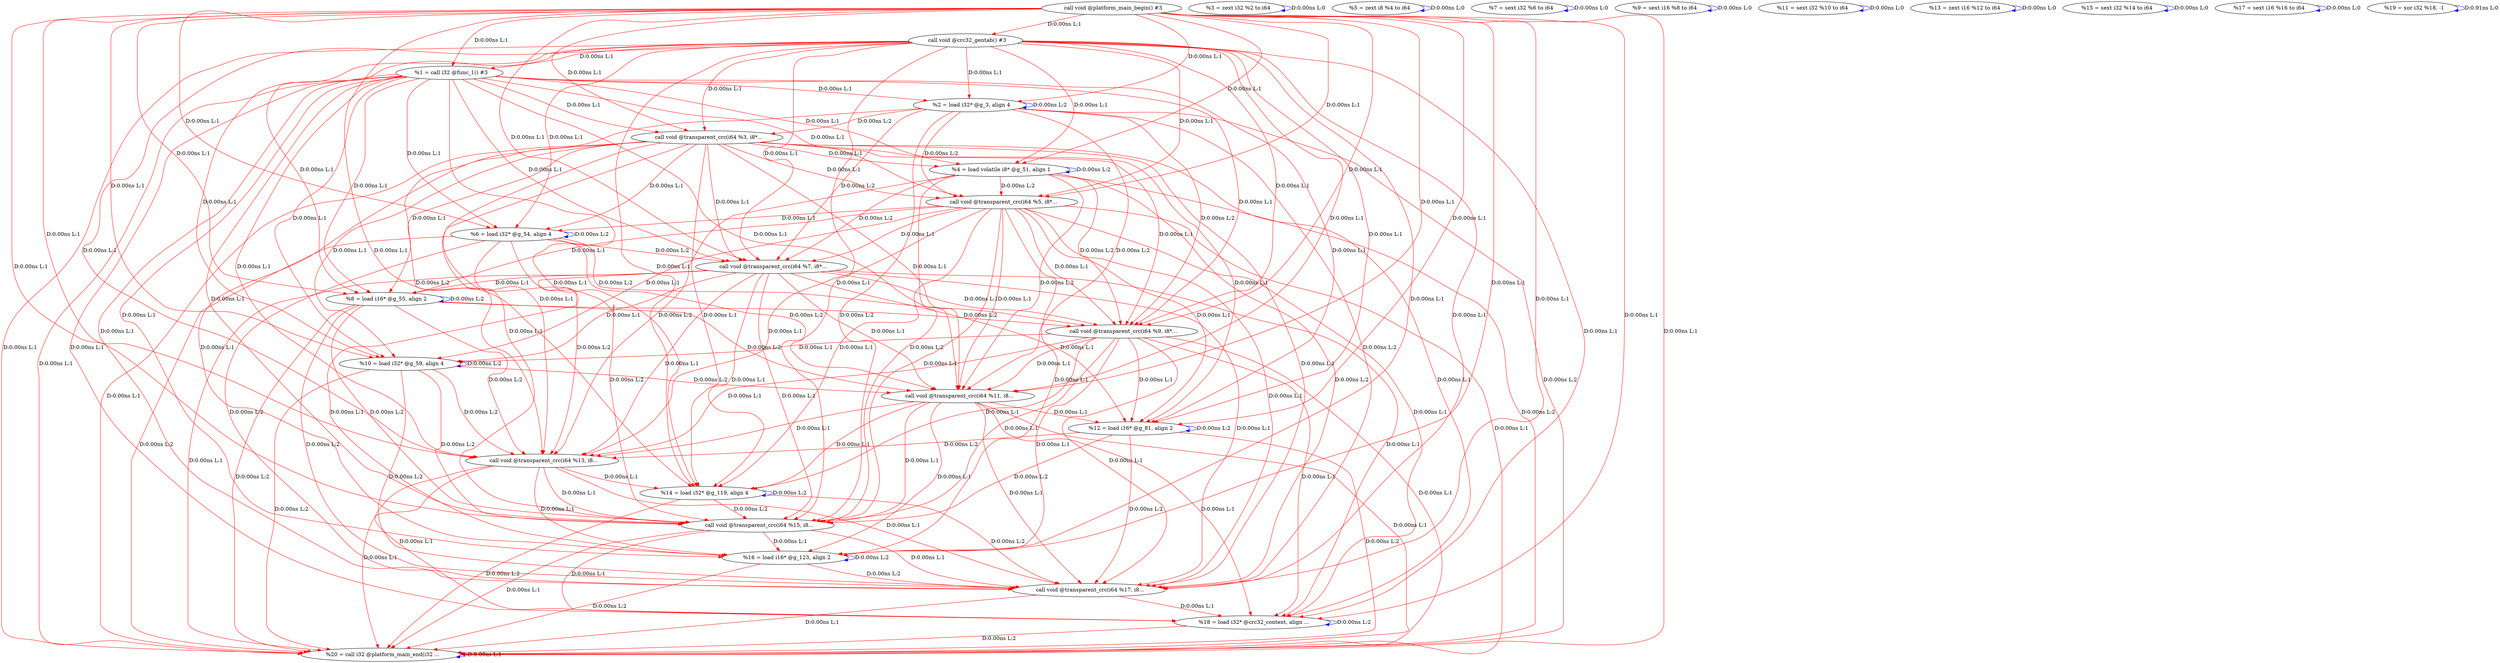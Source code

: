 digraph {
Node0x34664d0[label="  call void @crc32_gentab() #3"];
Node0x3421110[label="  call void @platform_main_begin() #3"];
Node0x3421110 -> Node0x34664d0[label="D:0.00ns L:1",color=red];
Node0x34665b0[label="  %1 = call i32 @func_1() #3"];
Node0x3421110 -> Node0x34665b0[label="D:0.00ns L:1",color=red];
Node0x3466690[label="  %2 = load i32* @g_3, align 4"];
Node0x3421110 -> Node0x3466690[label="D:0.00ns L:1",color=red];
Node0x3466850[label="  call void @transparent_crc(i64 %3, i8*..."];
Node0x3421110 -> Node0x3466850[label="D:0.00ns L:1",color=red];
Node0x3466930[label="  %4 = load volatile i8* @g_51, align 1"];
Node0x3421110 -> Node0x3466930[label="D:0.00ns L:1",color=red];
Node0x3466af0[label="  call void @transparent_crc(i64 %5, i8*..."];
Node0x3421110 -> Node0x3466af0[label="D:0.00ns L:1",color=red];
Node0x3466bd0[label="  %6 = load i32* @g_54, align 4"];
Node0x3421110 -> Node0x3466bd0[label="D:0.00ns L:1",color=red];
Node0x3466d90[label="  call void @transparent_crc(i64 %7, i8*..."];
Node0x3421110 -> Node0x3466d90[label="D:0.00ns L:1",color=red];
Node0x341ed40[label="  %8 = load i16* @g_55, align 2"];
Node0x3421110 -> Node0x341ed40[label="D:0.00ns L:1",color=red];
Node0x341ef00[label="  call void @transparent_crc(i64 %9, i8*..."];
Node0x3421110 -> Node0x341ef00[label="D:0.00ns L:1",color=red];
Node0x341efe0[label="  %10 = load i32* @g_59, align 4"];
Node0x3421110 -> Node0x341efe0[label="D:0.00ns L:1",color=red];
Node0x341f1a0[label="  call void @transparent_crc(i64 %11, i8..."];
Node0x3421110 -> Node0x341f1a0[label="D:0.00ns L:1",color=red];
Node0x341f280[label="  %12 = load i16* @g_81, align 2"];
Node0x3421110 -> Node0x341f280[label="D:0.00ns L:1",color=red];
Node0x341f440[label="  call void @transparent_crc(i64 %13, i8..."];
Node0x3421110 -> Node0x341f440[label="D:0.00ns L:1",color=red];
Node0x341f520[label="  %14 = load i32* @g_119, align 4"];
Node0x3421110 -> Node0x341f520[label="D:0.00ns L:1",color=red];
Node0x341f6e0[label="  call void @transparent_crc(i64 %15, i8..."];
Node0x3421110 -> Node0x341f6e0[label="D:0.00ns L:1",color=red];
Node0x341f7c0[label="  %16 = load i16* @g_123, align 2"];
Node0x3421110 -> Node0x341f7c0[label="D:0.00ns L:1",color=red];
Node0x341f980[label="  call void @transparent_crc(i64 %17, i8..."];
Node0x3421110 -> Node0x341f980[label="D:0.00ns L:1",color=red];
Node0x341fa60[label="  %18 = load i32* @crc32_context, align ..."];
Node0x3421110 -> Node0x341fa60[label="D:0.00ns L:1",color=red];
Node0x34223f0[label="  %20 = call i32 @platform_main_end(i32 ..."];
Node0x3421110 -> Node0x34223f0[label="D:0.00ns L:1",color=red];
Node0x34664d0 -> Node0x34665b0[label="D:0.00ns L:1",color=red];
Node0x34664d0 -> Node0x3466690[label="D:0.00ns L:1",color=red];
Node0x34664d0 -> Node0x3466850[label="D:0.00ns L:1",color=red];
Node0x34664d0 -> Node0x3466930[label="D:0.00ns L:1",color=red];
Node0x34664d0 -> Node0x3466af0[label="D:0.00ns L:1",color=red];
Node0x34664d0 -> Node0x3466bd0[label="D:0.00ns L:1",color=red];
Node0x34664d0 -> Node0x3466d90[label="D:0.00ns L:1",color=red];
Node0x34664d0 -> Node0x341ed40[label="D:0.00ns L:1",color=red];
Node0x34664d0 -> Node0x341ef00[label="D:0.00ns L:1",color=red];
Node0x34664d0 -> Node0x341efe0[label="D:0.00ns L:1",color=red];
Node0x34664d0 -> Node0x341f1a0[label="D:0.00ns L:1",color=red];
Node0x34664d0 -> Node0x341f280[label="D:0.00ns L:1",color=red];
Node0x34664d0 -> Node0x341f440[label="D:0.00ns L:1",color=red];
Node0x34664d0 -> Node0x341f520[label="D:0.00ns L:1",color=red];
Node0x34664d0 -> Node0x341f6e0[label="D:0.00ns L:1",color=red];
Node0x34664d0 -> Node0x341f7c0[label="D:0.00ns L:1",color=red];
Node0x34664d0 -> Node0x341f980[label="D:0.00ns L:1",color=red];
Node0x34664d0 -> Node0x341fa60[label="D:0.00ns L:1",color=red];
Node0x34664d0 -> Node0x34223f0[label="D:0.00ns L:1",color=red];
Node0x34665b0 -> Node0x3466690[label="D:0.00ns L:1",color=red];
Node0x34665b0 -> Node0x3466850[label="D:0.00ns L:1",color=red];
Node0x34665b0 -> Node0x3466930[label="D:0.00ns L:1",color=red];
Node0x34665b0 -> Node0x3466af0[label="D:0.00ns L:1",color=red];
Node0x34665b0 -> Node0x3466bd0[label="D:0.00ns L:1",color=red];
Node0x34665b0 -> Node0x3466d90[label="D:0.00ns L:1",color=red];
Node0x34665b0 -> Node0x341ed40[label="D:0.00ns L:1",color=red];
Node0x34665b0 -> Node0x341ef00[label="D:0.00ns L:1",color=red];
Node0x34665b0 -> Node0x341efe0[label="D:0.00ns L:1",color=red];
Node0x34665b0 -> Node0x341f1a0[label="D:0.00ns L:1",color=red];
Node0x34665b0 -> Node0x341f280[label="D:0.00ns L:1",color=red];
Node0x34665b0 -> Node0x341f440[label="D:0.00ns L:1",color=red];
Node0x34665b0 -> Node0x341f520[label="D:0.00ns L:1",color=red];
Node0x34665b0 -> Node0x341f6e0[label="D:0.00ns L:1",color=red];
Node0x34665b0 -> Node0x341f7c0[label="D:0.00ns L:1",color=red];
Node0x34665b0 -> Node0x341f980[label="D:0.00ns L:1",color=red];
Node0x34665b0 -> Node0x341fa60[label="D:0.00ns L:1",color=red];
Node0x34665b0 -> Node0x34223f0[label="D:0.00ns L:1",color=red];
Node0x3466690 -> Node0x3466690[label="D:0.00ns L:2",color=blue];
Node0x3466690 -> Node0x3466850[label="D:0.00ns L:2",color=red];
Node0x3466690 -> Node0x3466af0[label="D:0.00ns L:2",color=red];
Node0x3466690 -> Node0x3466d90[label="D:0.00ns L:2",color=red];
Node0x3466690 -> Node0x341ef00[label="D:0.00ns L:2",color=red];
Node0x3466690 -> Node0x341f1a0[label="D:0.00ns L:2",color=red];
Node0x3466690 -> Node0x341f440[label="D:0.00ns L:2",color=red];
Node0x3466690 -> Node0x341f6e0[label="D:0.00ns L:2",color=red];
Node0x3466690 -> Node0x341f980[label="D:0.00ns L:2",color=red];
Node0x3466690 -> Node0x34223f0[label="D:0.00ns L:2",color=red];
Node0x3466770[label="  %3 = zext i32 %2 to i64"];
Node0x3466770 -> Node0x3466770[label="D:0.00ns L:0",color=blue];
Node0x3466850 -> Node0x3466930[label="D:0.00ns L:1",color=red];
Node0x3466850 -> Node0x3466af0[label="D:0.00ns L:1",color=red];
Node0x3466850 -> Node0x3466bd0[label="D:0.00ns L:1",color=red];
Node0x3466850 -> Node0x3466d90[label="D:0.00ns L:1",color=red];
Node0x3466850 -> Node0x341ed40[label="D:0.00ns L:1",color=red];
Node0x3466850 -> Node0x341ef00[label="D:0.00ns L:1",color=red];
Node0x3466850 -> Node0x341efe0[label="D:0.00ns L:1",color=red];
Node0x3466850 -> Node0x341f1a0[label="D:0.00ns L:1",color=red];
Node0x3466850 -> Node0x341f280[label="D:0.00ns L:1",color=red];
Node0x3466850 -> Node0x341f440[label="D:0.00ns L:1",color=red];
Node0x3466850 -> Node0x341f520[label="D:0.00ns L:1",color=red];
Node0x3466850 -> Node0x341f6e0[label="D:0.00ns L:1",color=red];
Node0x3466850 -> Node0x341f7c0[label="D:0.00ns L:1",color=red];
Node0x3466850 -> Node0x341f980[label="D:0.00ns L:1",color=red];
Node0x3466850 -> Node0x341fa60[label="D:0.00ns L:1",color=red];
Node0x3466850 -> Node0x34223f0[label="D:0.00ns L:1",color=red];
Node0x3466930 -> Node0x3466930[label="D:0.00ns L:2",color=blue];
Node0x3466930 -> Node0x3466af0[label="D:0.00ns L:2",color=red];
Node0x3466930 -> Node0x3466d90[label="D:0.00ns L:2",color=red];
Node0x3466930 -> Node0x341ef00[label="D:0.00ns L:2",color=red];
Node0x3466930 -> Node0x341f1a0[label="D:0.00ns L:2",color=red];
Node0x3466930 -> Node0x341f440[label="D:0.00ns L:2",color=red];
Node0x3466930 -> Node0x341f6e0[label="D:0.00ns L:2",color=red];
Node0x3466930 -> Node0x341f980[label="D:0.00ns L:2",color=red];
Node0x3466930 -> Node0x34223f0[label="D:0.00ns L:2",color=red];
Node0x3466a10[label="  %5 = zext i8 %4 to i64"];
Node0x3466a10 -> Node0x3466a10[label="D:0.00ns L:0",color=blue];
Node0x3466af0 -> Node0x3466bd0[label="D:0.00ns L:1",color=red];
Node0x3466af0 -> Node0x3466d90[label="D:0.00ns L:1",color=red];
Node0x3466af0 -> Node0x341ed40[label="D:0.00ns L:1",color=red];
Node0x3466af0 -> Node0x341ef00[label="D:0.00ns L:1",color=red];
Node0x3466af0 -> Node0x341efe0[label="D:0.00ns L:1",color=red];
Node0x3466af0 -> Node0x341f1a0[label="D:0.00ns L:1",color=red];
Node0x3466af0 -> Node0x341f280[label="D:0.00ns L:1",color=red];
Node0x3466af0 -> Node0x341f440[label="D:0.00ns L:1",color=red];
Node0x3466af0 -> Node0x341f520[label="D:0.00ns L:1",color=red];
Node0x3466af0 -> Node0x341f6e0[label="D:0.00ns L:1",color=red];
Node0x3466af0 -> Node0x341f7c0[label="D:0.00ns L:1",color=red];
Node0x3466af0 -> Node0x341f980[label="D:0.00ns L:1",color=red];
Node0x3466af0 -> Node0x341fa60[label="D:0.00ns L:1",color=red];
Node0x3466af0 -> Node0x34223f0[label="D:0.00ns L:1",color=red];
Node0x3466bd0 -> Node0x3466bd0[label="D:0.00ns L:2",color=blue];
Node0x3466bd0 -> Node0x3466d90[label="D:0.00ns L:2",color=red];
Node0x3466bd0 -> Node0x341ef00[label="D:0.00ns L:2",color=red];
Node0x3466bd0 -> Node0x341f1a0[label="D:0.00ns L:2",color=red];
Node0x3466bd0 -> Node0x341f440[label="D:0.00ns L:2",color=red];
Node0x3466bd0 -> Node0x341f6e0[label="D:0.00ns L:2",color=red];
Node0x3466bd0 -> Node0x341f980[label="D:0.00ns L:2",color=red];
Node0x3466bd0 -> Node0x34223f0[label="D:0.00ns L:2",color=red];
Node0x3466cb0[label="  %7 = sext i32 %6 to i64"];
Node0x3466cb0 -> Node0x3466cb0[label="D:0.00ns L:0",color=blue];
Node0x3466d90 -> Node0x341ed40[label="D:0.00ns L:1",color=red];
Node0x3466d90 -> Node0x341ef00[label="D:0.00ns L:1",color=red];
Node0x3466d90 -> Node0x341efe0[label="D:0.00ns L:1",color=red];
Node0x3466d90 -> Node0x341f1a0[label="D:0.00ns L:1",color=red];
Node0x3466d90 -> Node0x341f280[label="D:0.00ns L:1",color=red];
Node0x3466d90 -> Node0x341f440[label="D:0.00ns L:1",color=red];
Node0x3466d90 -> Node0x341f520[label="D:0.00ns L:1",color=red];
Node0x3466d90 -> Node0x341f6e0[label="D:0.00ns L:1",color=red];
Node0x3466d90 -> Node0x341f7c0[label="D:0.00ns L:1",color=red];
Node0x3466d90 -> Node0x341f980[label="D:0.00ns L:1",color=red];
Node0x3466d90 -> Node0x341fa60[label="D:0.00ns L:1",color=red];
Node0x3466d90 -> Node0x34223f0[label="D:0.00ns L:1",color=red];
Node0x341ed40 -> Node0x341ed40[label="D:0.00ns L:2",color=blue];
Node0x341ed40 -> Node0x341ef00[label="D:0.00ns L:2",color=red];
Node0x341ed40 -> Node0x341f1a0[label="D:0.00ns L:2",color=red];
Node0x341ed40 -> Node0x341f440[label="D:0.00ns L:2",color=red];
Node0x341ed40 -> Node0x341f6e0[label="D:0.00ns L:2",color=red];
Node0x341ed40 -> Node0x341f980[label="D:0.00ns L:2",color=red];
Node0x341ed40 -> Node0x34223f0[label="D:0.00ns L:2",color=red];
Node0x341ee20[label="  %9 = sext i16 %8 to i64"];
Node0x341ee20 -> Node0x341ee20[label="D:0.00ns L:0",color=blue];
Node0x341ef00 -> Node0x341efe0[label="D:0.00ns L:1",color=red];
Node0x341ef00 -> Node0x341f1a0[label="D:0.00ns L:1",color=red];
Node0x341ef00 -> Node0x341f280[label="D:0.00ns L:1",color=red];
Node0x341ef00 -> Node0x341f440[label="D:0.00ns L:1",color=red];
Node0x341ef00 -> Node0x341f520[label="D:0.00ns L:1",color=red];
Node0x341ef00 -> Node0x341f6e0[label="D:0.00ns L:1",color=red];
Node0x341ef00 -> Node0x341f7c0[label="D:0.00ns L:1",color=red];
Node0x341ef00 -> Node0x341f980[label="D:0.00ns L:1",color=red];
Node0x341ef00 -> Node0x341fa60[label="D:0.00ns L:1",color=red];
Node0x341ef00 -> Node0x34223f0[label="D:0.00ns L:1",color=red];
Node0x341efe0 -> Node0x341efe0[label="D:0.00ns L:2",color=blue];
Node0x341efe0 -> Node0x341f1a0[label="D:0.00ns L:2",color=red];
Node0x341efe0 -> Node0x341f440[label="D:0.00ns L:2",color=red];
Node0x341efe0 -> Node0x341f6e0[label="D:0.00ns L:2",color=red];
Node0x341efe0 -> Node0x341f980[label="D:0.00ns L:2",color=red];
Node0x341efe0 -> Node0x34223f0[label="D:0.00ns L:2",color=red];
Node0x341f0c0[label="  %11 = sext i32 %10 to i64"];
Node0x341f0c0 -> Node0x341f0c0[label="D:0.00ns L:0",color=blue];
Node0x341f1a0 -> Node0x341f280[label="D:0.00ns L:1",color=red];
Node0x341f1a0 -> Node0x341f440[label="D:0.00ns L:1",color=red];
Node0x341f1a0 -> Node0x341f520[label="D:0.00ns L:1",color=red];
Node0x341f1a0 -> Node0x341f6e0[label="D:0.00ns L:1",color=red];
Node0x341f1a0 -> Node0x341f7c0[label="D:0.00ns L:1",color=red];
Node0x341f1a0 -> Node0x341f980[label="D:0.00ns L:1",color=red];
Node0x341f1a0 -> Node0x341fa60[label="D:0.00ns L:1",color=red];
Node0x341f1a0 -> Node0x34223f0[label="D:0.00ns L:1",color=red];
Node0x341f280 -> Node0x341f280[label="D:0.00ns L:2",color=blue];
Node0x341f280 -> Node0x341f440[label="D:0.00ns L:2",color=red];
Node0x341f280 -> Node0x341f6e0[label="D:0.00ns L:2",color=red];
Node0x341f280 -> Node0x341f980[label="D:0.00ns L:2",color=red];
Node0x341f280 -> Node0x34223f0[label="D:0.00ns L:2",color=red];
Node0x341f360[label="  %13 = zext i16 %12 to i64"];
Node0x341f360 -> Node0x341f360[label="D:0.00ns L:0",color=blue];
Node0x341f440 -> Node0x341f520[label="D:0.00ns L:1",color=red];
Node0x341f440 -> Node0x341f6e0[label="D:0.00ns L:1",color=red];
Node0x341f440 -> Node0x341f7c0[label="D:0.00ns L:1",color=red];
Node0x341f440 -> Node0x341f980[label="D:0.00ns L:1",color=red];
Node0x341f440 -> Node0x341fa60[label="D:0.00ns L:1",color=red];
Node0x341f440 -> Node0x34223f0[label="D:0.00ns L:1",color=red];
Node0x341f520 -> Node0x341f520[label="D:0.00ns L:2",color=blue];
Node0x341f520 -> Node0x341f6e0[label="D:0.00ns L:2",color=red];
Node0x341f520 -> Node0x341f980[label="D:0.00ns L:2",color=red];
Node0x341f520 -> Node0x34223f0[label="D:0.00ns L:2",color=red];
Node0x341f600[label="  %15 = sext i32 %14 to i64"];
Node0x341f600 -> Node0x341f600[label="D:0.00ns L:0",color=blue];
Node0x341f6e0 -> Node0x341f7c0[label="D:0.00ns L:1",color=red];
Node0x341f6e0 -> Node0x341f980[label="D:0.00ns L:1",color=red];
Node0x341f6e0 -> Node0x341fa60[label="D:0.00ns L:1",color=red];
Node0x341f6e0 -> Node0x34223f0[label="D:0.00ns L:1",color=red];
Node0x341f7c0 -> Node0x341f7c0[label="D:0.00ns L:2",color=blue];
Node0x341f7c0 -> Node0x341f980[label="D:0.00ns L:2",color=red];
Node0x341f7c0 -> Node0x34223f0[label="D:0.00ns L:2",color=red];
Node0x341f8a0[label="  %17 = sext i16 %16 to i64"];
Node0x341f8a0 -> Node0x341f8a0[label="D:0.00ns L:0",color=blue];
Node0x341f980 -> Node0x341fa60[label="D:0.00ns L:1",color=red];
Node0x341f980 -> Node0x34223f0[label="D:0.00ns L:1",color=red];
Node0x341fa60 -> Node0x341fa60[label="D:0.00ns L:2",color=blue];
Node0x341fa60 -> Node0x34223f0[label="D:0.00ns L:2",color=red];
Node0x341fb40[label="  %19 = xor i32 %18, -1"];
Node0x341fb40 -> Node0x341fb40[label="D:0.91ns L:0",color=blue];
Node0x34223f0 -> Node0x34223f0[label="D:0.00ns L:1",color=blue];
}
